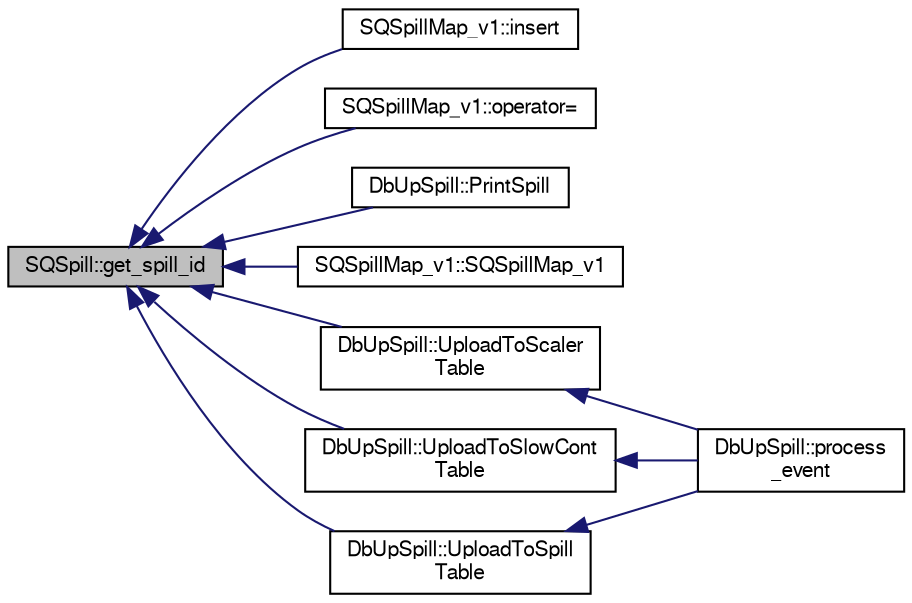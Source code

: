 digraph "SQSpill::get_spill_id"
{
  bgcolor="transparent";
  edge [fontname="FreeSans",fontsize="10",labelfontname="FreeSans",labelfontsize="10"];
  node [fontname="FreeSans",fontsize="10",shape=record];
  rankdir="LR";
  Node1 [label="SQSpill::get_spill_id",height=0.2,width=0.4,color="black", fillcolor="grey75", style="filled" fontcolor="black"];
  Node1 -> Node2 [dir="back",color="midnightblue",fontsize="10",style="solid",fontname="FreeSans"];
  Node2 [label="SQSpillMap_v1::insert",height=0.2,width=0.4,color="black",URL="$df/de1/classSQSpillMap__v1.html#ad049891b6661863aedd66e0fb5b35678"];
  Node1 -> Node3 [dir="back",color="midnightblue",fontsize="10",style="solid",fontname="FreeSans"];
  Node3 [label="SQSpillMap_v1::operator=",height=0.2,width=0.4,color="black",URL="$df/de1/classSQSpillMap__v1.html#af87ca9c56171a0ad0aee90e91c6a3e14"];
  Node1 -> Node4 [dir="back",color="midnightblue",fontsize="10",style="solid",fontname="FreeSans"];
  Node4 [label="DbUpSpill::PrintSpill",height=0.2,width=0.4,color="black",URL="$da/dbe/classDbUpSpill.html#a1785c83b3716157d8cadeecf8351ae2c"];
  Node1 -> Node5 [dir="back",color="midnightblue",fontsize="10",style="solid",fontname="FreeSans"];
  Node5 [label="SQSpillMap_v1::SQSpillMap_v1",height=0.2,width=0.4,color="black",URL="$df/de1/classSQSpillMap__v1.html#ac6a8d8c001a1c38119e27a9f60117749"];
  Node1 -> Node6 [dir="back",color="midnightblue",fontsize="10",style="solid",fontname="FreeSans"];
  Node6 [label="DbUpSpill::UploadToScaler\lTable",height=0.2,width=0.4,color="black",URL="$da/dbe/classDbUpSpill.html#a7dde2019beca93d5ce60c830dfab0384"];
  Node6 -> Node7 [dir="back",color="midnightblue",fontsize="10",style="solid",fontname="FreeSans"];
  Node7 [label="DbUpSpill::process\l_event",height=0.2,width=0.4,color="black",URL="$da/dbe/classDbUpSpill.html#a40696735da3084f1e3e649bff1e63379"];
  Node1 -> Node8 [dir="back",color="midnightblue",fontsize="10",style="solid",fontname="FreeSans"];
  Node8 [label="DbUpSpill::UploadToSlowCont\lTable",height=0.2,width=0.4,color="black",URL="$da/dbe/classDbUpSpill.html#a566bd9523d5240f6a09d44a5ca08c429"];
  Node8 -> Node7 [dir="back",color="midnightblue",fontsize="10",style="solid",fontname="FreeSans"];
  Node1 -> Node9 [dir="back",color="midnightblue",fontsize="10",style="solid",fontname="FreeSans"];
  Node9 [label="DbUpSpill::UploadToSpill\lTable",height=0.2,width=0.4,color="black",URL="$da/dbe/classDbUpSpill.html#a00fc65b2fbd99ba0fb6862d1011f582f"];
  Node9 -> Node7 [dir="back",color="midnightblue",fontsize="10",style="solid",fontname="FreeSans"];
}
